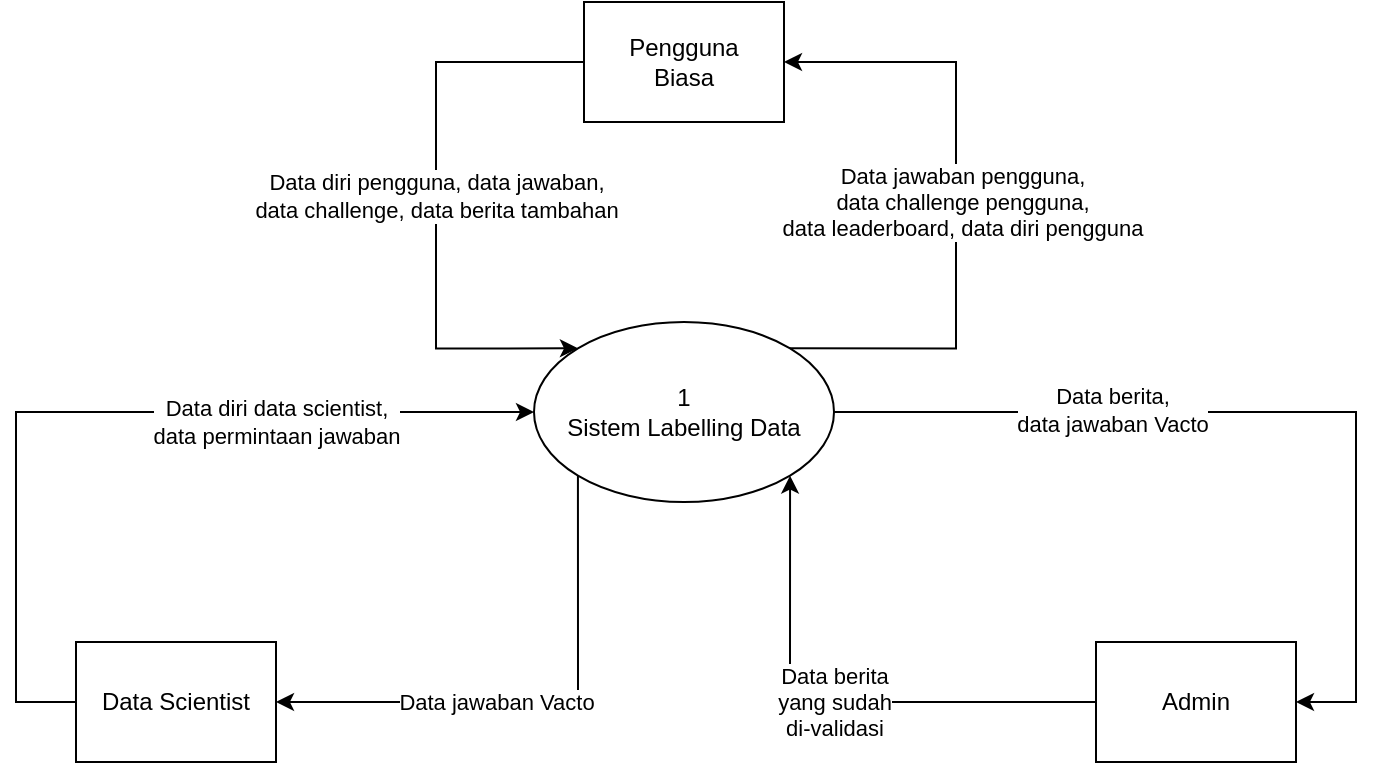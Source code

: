 <mxfile version="13.0.3" type="device"><diagram id="Cw1d-wVRA00xv5JRjiWi" name="Page-1"><mxGraphModel dx="838" dy="490" grid="1" gridSize="10" guides="1" tooltips="1" connect="1" arrows="1" fold="1" page="1" pageScale="1" pageWidth="827" pageHeight="1169" math="0" shadow="0"><root><mxCell id="0"/><mxCell id="1" parent="0"/><mxCell id="ZUJR58XoTfPhg1xR8Ks5-10" style="edgeStyle=orthogonalEdgeStyle;rounded=0;orthogonalLoop=1;jettySize=auto;html=1;exitX=1;exitY=0;exitDx=0;exitDy=0;entryX=1;entryY=0.5;entryDx=0;entryDy=0;" parent="1" source="ZUJR58XoTfPhg1xR8Ks5-1" target="ZUJR58XoTfPhg1xR8Ks5-2" edge="1"><mxGeometry relative="1" as="geometry"><Array as="points"><mxPoint x="550" y="353"/><mxPoint x="550" y="210"/></Array></mxGeometry></mxCell><mxCell id="ZUJR58XoTfPhg1xR8Ks5-11" value="Data jawaban pengguna,&lt;br&gt;data challenge pengguna,&lt;br&gt;data leaderboard, data diri pengguna" style="edgeLabel;html=1;align=center;verticalAlign=middle;resizable=0;points=[];" parent="ZUJR58XoTfPhg1xR8Ks5-10" vertex="1" connectable="0"><mxGeometry x="0.099" y="-3" relative="1" as="geometry"><mxPoint y="15.53" as="offset"/></mxGeometry></mxCell><mxCell id="ZUJR58XoTfPhg1xR8Ks5-14" style="edgeStyle=orthogonalEdgeStyle;rounded=0;orthogonalLoop=1;jettySize=auto;html=1;exitX=0;exitY=1;exitDx=0;exitDy=0;entryX=1;entryY=0.5;entryDx=0;entryDy=0;" parent="1" source="ZUJR58XoTfPhg1xR8Ks5-1" target="ZUJR58XoTfPhg1xR8Ks5-3" edge="1"><mxGeometry relative="1" as="geometry"><Array as="points"><mxPoint x="361" y="530"/></Array></mxGeometry></mxCell><mxCell id="ZUJR58XoTfPhg1xR8Ks5-18" value="Data jawaban Vacto" style="edgeLabel;html=1;align=center;verticalAlign=middle;resizable=0;points=[];" parent="ZUJR58XoTfPhg1xR8Ks5-14" vertex="1" connectable="0"><mxGeometry x="-0.496" y="-1" relative="1" as="geometry"><mxPoint x="-39.99" y="46.51" as="offset"/></mxGeometry></mxCell><mxCell id="ZUJR58XoTfPhg1xR8Ks5-16" style="edgeStyle=orthogonalEdgeStyle;rounded=0;orthogonalLoop=1;jettySize=auto;html=1;exitX=1;exitY=0.5;exitDx=0;exitDy=0;entryX=1;entryY=0.5;entryDx=0;entryDy=0;" parent="1" source="ZUJR58XoTfPhg1xR8Ks5-1" target="ZUJR58XoTfPhg1xR8Ks5-4" edge="1"><mxGeometry relative="1" as="geometry"><Array as="points"><mxPoint x="750" y="385"/><mxPoint x="750" y="530"/></Array></mxGeometry></mxCell><mxCell id="ZUJR58XoTfPhg1xR8Ks5-19" value="Data&amp;nbsp;berita,&lt;br&gt;data jawaban Vacto" style="edgeLabel;html=1;align=center;verticalAlign=middle;resizable=0;points=[];" parent="ZUJR58XoTfPhg1xR8Ks5-16" vertex="1" connectable="0"><mxGeometry x="-0.362" y="1" relative="1" as="geometry"><mxPoint as="offset"/></mxGeometry></mxCell><mxCell id="ZUJR58XoTfPhg1xR8Ks5-1" value="1&lt;br&gt;Sistem Labelling Data" style="ellipse;whiteSpace=wrap;html=1;" parent="1" vertex="1"><mxGeometry x="339" y="340" width="150" height="90" as="geometry"/></mxCell><mxCell id="ZUJR58XoTfPhg1xR8Ks5-8" style="edgeStyle=orthogonalEdgeStyle;rounded=0;orthogonalLoop=1;jettySize=auto;html=1;entryX=0;entryY=0;entryDx=0;entryDy=0;exitX=0;exitY=0.5;exitDx=0;exitDy=0;" parent="1" source="ZUJR58XoTfPhg1xR8Ks5-2" target="ZUJR58XoTfPhg1xR8Ks5-1" edge="1"><mxGeometry relative="1" as="geometry"><mxPoint x="360" y="220" as="sourcePoint"/><Array as="points"><mxPoint x="290" y="210"/><mxPoint x="290" y="353"/></Array></mxGeometry></mxCell><mxCell id="ZUJR58XoTfPhg1xR8Ks5-9" value="Data diri pengguna, data jawaban,&lt;br&gt;data challenge, data berita tambahan" style="edgeLabel;html=1;align=center;verticalAlign=middle;resizable=0;points=[];" parent="ZUJR58XoTfPhg1xR8Ks5-8" vertex="1" connectable="0"><mxGeometry x="-0.273" y="1" relative="1" as="geometry"><mxPoint x="-1" y="36.5" as="offset"/></mxGeometry></mxCell><mxCell id="ZUJR58XoTfPhg1xR8Ks5-2" value="Pengguna&lt;br&gt;Biasa" style="rounded=0;whiteSpace=wrap;html=1;" parent="1" vertex="1"><mxGeometry x="364" y="180" width="100" height="60" as="geometry"/></mxCell><mxCell id="ZUJR58XoTfPhg1xR8Ks5-13" style="edgeStyle=orthogonalEdgeStyle;rounded=0;orthogonalLoop=1;jettySize=auto;html=1;exitX=0;exitY=0.5;exitDx=0;exitDy=0;entryX=0;entryY=0.5;entryDx=0;entryDy=0;" parent="1" source="ZUJR58XoTfPhg1xR8Ks5-3" target="ZUJR58XoTfPhg1xR8Ks5-1" edge="1"><mxGeometry relative="1" as="geometry"><Array as="points"><mxPoint x="80" y="530"/><mxPoint x="80" y="385"/></Array></mxGeometry></mxCell><mxCell id="ZUJR58XoTfPhg1xR8Ks5-17" value="Data diri data scientist,&lt;br&gt;data permintaan jawaban" style="edgeLabel;html=1;align=center;verticalAlign=middle;resizable=0;points=[];" parent="ZUJR58XoTfPhg1xR8Ks5-13" vertex="1" connectable="0"><mxGeometry x="0.071" relative="1" as="geometry"><mxPoint x="72.5" y="5" as="offset"/></mxGeometry></mxCell><mxCell id="ZUJR58XoTfPhg1xR8Ks5-3" value="Data Scientist" style="rounded=0;whiteSpace=wrap;html=1;" parent="1" vertex="1"><mxGeometry x="110" y="500" width="100" height="60" as="geometry"/></mxCell><mxCell id="ZUJR58XoTfPhg1xR8Ks5-15" style="edgeStyle=orthogonalEdgeStyle;rounded=0;orthogonalLoop=1;jettySize=auto;html=1;entryX=1;entryY=1;entryDx=0;entryDy=0;" parent="1" source="ZUJR58XoTfPhg1xR8Ks5-4" target="ZUJR58XoTfPhg1xR8Ks5-1" edge="1"><mxGeometry relative="1" as="geometry"/></mxCell><mxCell id="ZUJR58XoTfPhg1xR8Ks5-20" value="Data berita&lt;br&gt;yang sudah&lt;br&gt;di-validasi" style="edgeLabel;html=1;align=center;verticalAlign=middle;resizable=0;points=[];" parent="ZUJR58XoTfPhg1xR8Ks5-15" vertex="1" connectable="0"><mxGeometry x="-0.19" y="1" relative="1" as="geometry"><mxPoint x="-23.5" y="-1" as="offset"/></mxGeometry></mxCell><mxCell id="ZUJR58XoTfPhg1xR8Ks5-4" value="Admin" style="rounded=0;whiteSpace=wrap;html=1;" parent="1" vertex="1"><mxGeometry x="620" y="500" width="100" height="60" as="geometry"/></mxCell></root></mxGraphModel></diagram></mxfile>